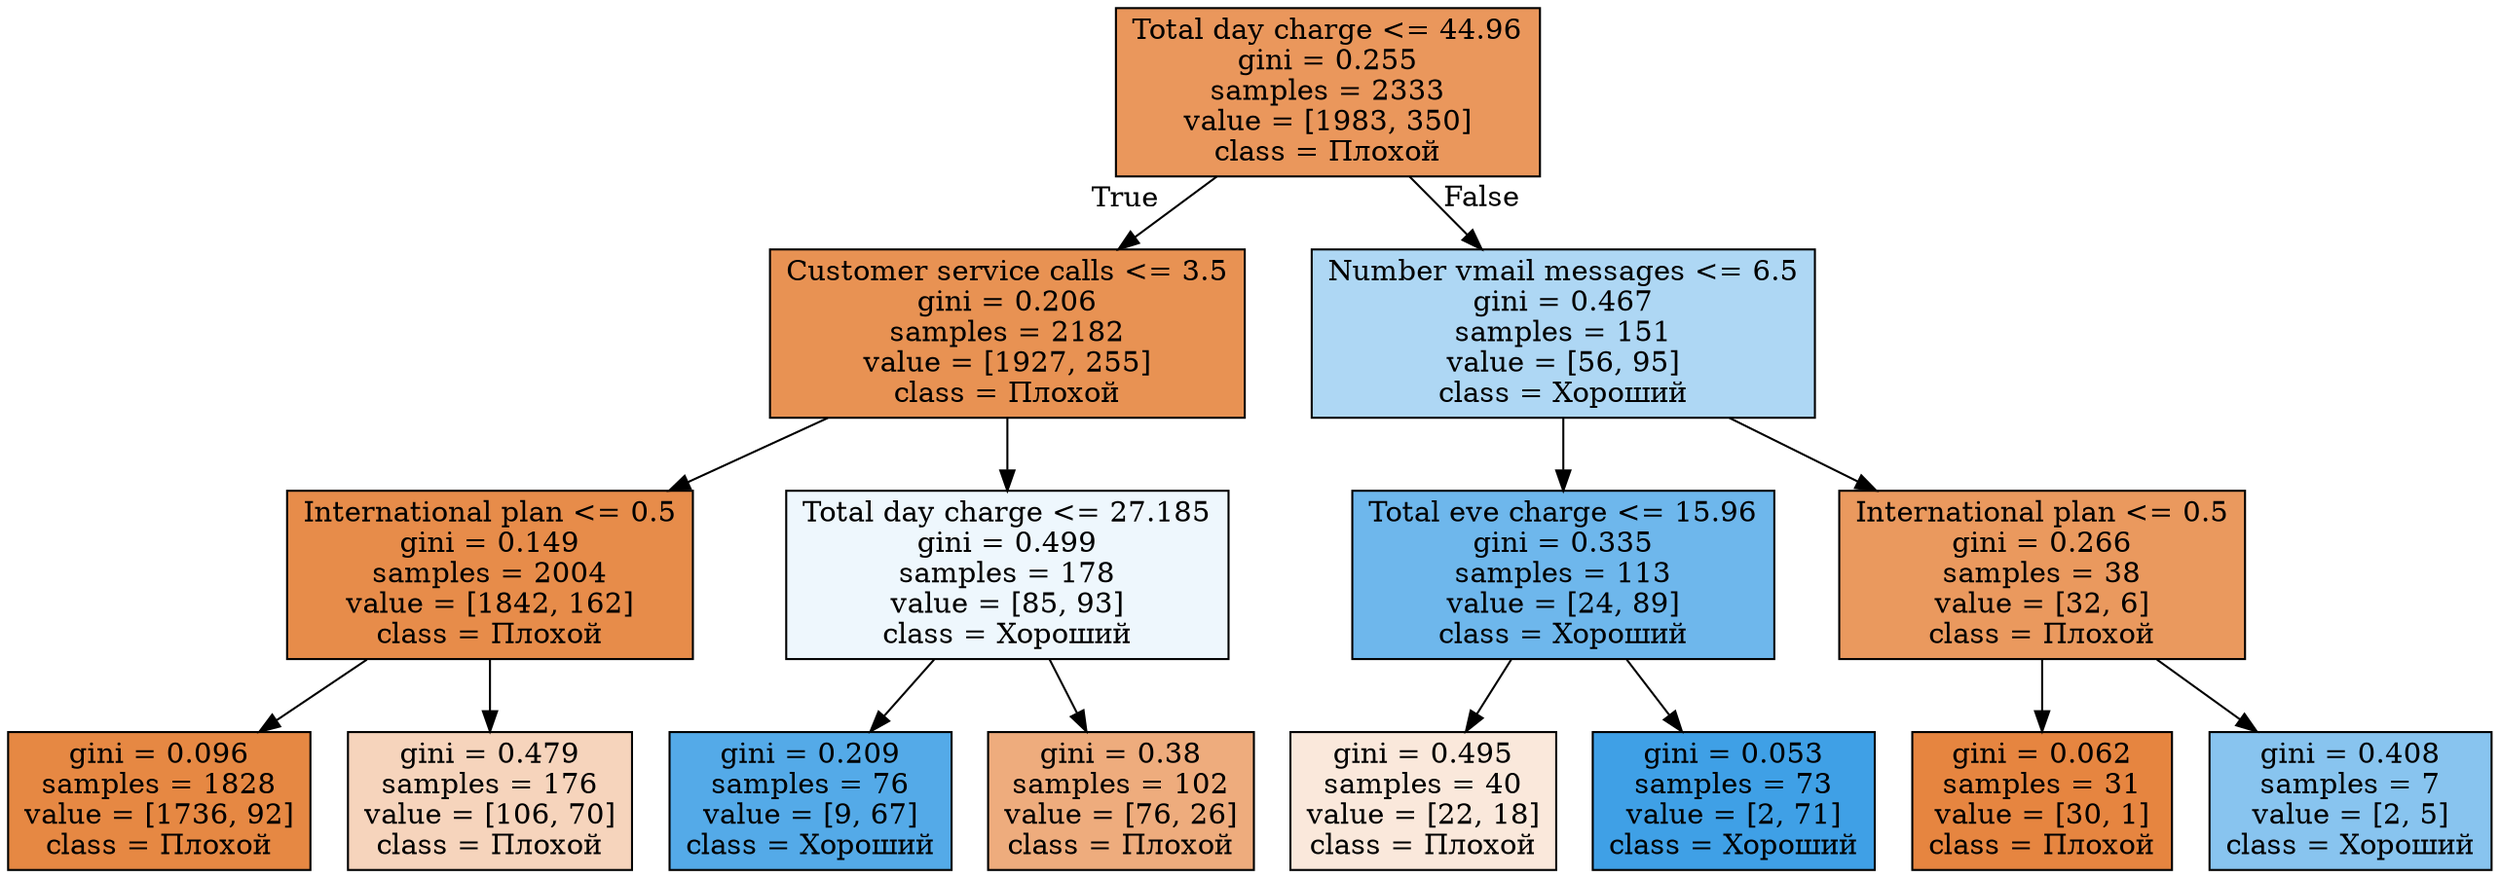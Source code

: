 digraph Tree {
node [shape=box, style="filled", color="black"] ;
0 [label="Total day charge <= 44.96\ngini = 0.255\nsamples = 2333\nvalue = [1983, 350]\nclass = Плохой", fillcolor="#ea975c"] ;
1 [label="Customer service calls <= 3.5\ngini = 0.206\nsamples = 2182\nvalue = [1927, 255]\nclass = Плохой", fillcolor="#e89253"] ;
0 -> 1 [labeldistance=2.5, labelangle=45, headlabel="True"] ;
2 [label="International plan <= 0.5\ngini = 0.149\nsamples = 2004\nvalue = [1842, 162]\nclass = Плохой", fillcolor="#e78c4a"] ;
1 -> 2 ;
3 [label="gini = 0.096\nsamples = 1828\nvalue = [1736, 92]\nclass = Плохой", fillcolor="#e68843"] ;
2 -> 3 ;
4 [label="gini = 0.479\nsamples = 176\nvalue = [106, 70]\nclass = Плохой", fillcolor="#f6d4bc"] ;
2 -> 4 ;
5 [label="Total day charge <= 27.185\ngini = 0.499\nsamples = 178\nvalue = [85, 93]\nclass = Хороший", fillcolor="#eef7fd"] ;
1 -> 5 ;
6 [label="gini = 0.209\nsamples = 76\nvalue = [9, 67]\nclass = Хороший", fillcolor="#54aae8"] ;
5 -> 6 ;
7 [label="gini = 0.38\nsamples = 102\nvalue = [76, 26]\nclass = Плохой", fillcolor="#eeac7d"] ;
5 -> 7 ;
8 [label="Number vmail messages <= 6.5\ngini = 0.467\nsamples = 151\nvalue = [56, 95]\nclass = Хороший", fillcolor="#aed7f4"] ;
0 -> 8 [labeldistance=2.5, labelangle=-45, headlabel="False"] ;
9 [label="Total eve charge <= 15.96\ngini = 0.335\nsamples = 113\nvalue = [24, 89]\nclass = Хороший", fillcolor="#6eb7ec"] ;
8 -> 9 ;
10 [label="gini = 0.495\nsamples = 40\nvalue = [22, 18]\nclass = Плохой", fillcolor="#fae8db"] ;
9 -> 10 ;
11 [label="gini = 0.053\nsamples = 73\nvalue = [2, 71]\nclass = Хороший", fillcolor="#3fa0e6"] ;
9 -> 11 ;
12 [label="International plan <= 0.5\ngini = 0.266\nsamples = 38\nvalue = [32, 6]\nclass = Плохой", fillcolor="#ea995e"] ;
8 -> 12 ;
13 [label="gini = 0.062\nsamples = 31\nvalue = [30, 1]\nclass = Плохой", fillcolor="#e68540"] ;
12 -> 13 ;
14 [label="gini = 0.408\nsamples = 7\nvalue = [2, 5]\nclass = Хороший", fillcolor="#88c4ef"] ;
12 -> 14 ;
}